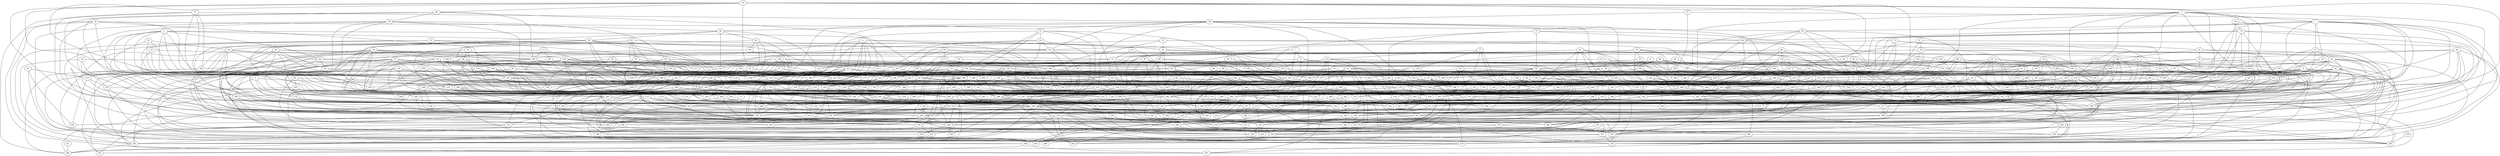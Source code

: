 strict graph "gnp_random_graph(400,0.015)" {
0;
1;
2;
3;
4;
5;
6;
7;
8;
9;
10;
11;
12;
13;
14;
15;
16;
17;
18;
19;
20;
21;
22;
23;
24;
25;
26;
27;
28;
29;
30;
31;
32;
33;
34;
35;
36;
37;
38;
39;
40;
41;
42;
43;
44;
45;
46;
47;
48;
49;
50;
51;
52;
53;
54;
55;
56;
57;
58;
59;
60;
61;
62;
63;
64;
65;
66;
67;
68;
69;
70;
71;
72;
73;
74;
75;
76;
77;
78;
79;
80;
81;
82;
83;
84;
85;
86;
87;
88;
89;
90;
91;
92;
93;
94;
95;
96;
97;
98;
99;
100;
101;
102;
103;
104;
105;
106;
107;
108;
109;
110;
111;
112;
113;
114;
115;
116;
117;
118;
119;
120;
121;
122;
123;
124;
125;
126;
127;
128;
129;
130;
131;
132;
133;
134;
135;
136;
137;
138;
139;
140;
141;
142;
143;
144;
145;
146;
147;
148;
149;
150;
151;
152;
153;
154;
155;
156;
157;
158;
159;
160;
161;
162;
163;
164;
165;
166;
167;
168;
169;
170;
171;
172;
173;
174;
175;
176;
177;
178;
179;
180;
181;
182;
183;
184;
185;
186;
187;
188;
189;
190;
191;
192;
193;
194;
195;
196;
197;
198;
199;
200;
201;
202;
203;
204;
205;
206;
207;
208;
209;
210;
211;
212;
213;
214;
215;
216;
217;
218;
219;
220;
221;
222;
223;
224;
225;
226;
227;
228;
229;
230;
231;
232;
233;
234;
235;
236;
237;
238;
239;
240;
241;
242;
243;
244;
245;
246;
247;
248;
249;
250;
251;
252;
253;
254;
255;
256;
257;
258;
259;
260;
261;
262;
263;
264;
265;
266;
267;
268;
269;
270;
271;
272;
273;
274;
275;
276;
277;
278;
279;
280;
281;
282;
283;
284;
285;
286;
287;
288;
289;
290;
291;
292;
293;
294;
295;
296;
297;
298;
299;
300;
301;
302;
303;
304;
305;
306;
307;
308;
309;
310;
311;
312;
313;
314;
315;
316;
317;
318;
319;
320;
321;
322;
323;
324;
325;
326;
327;
328;
329;
330;
331;
332;
333;
334;
335;
336;
337;
338;
339;
340;
341;
342;
343;
344;
345;
346;
347;
348;
349;
350;
351;
352;
353;
354;
355;
356;
357;
358;
359;
360;
361;
362;
363;
364;
365;
366;
367;
368;
369;
370;
371;
372;
373;
374;
375;
376;
377;
378;
379;
380;
381;
382;
383;
384;
385;
386;
387;
388;
389;
390;
391;
392;
393;
394;
395;
396;
397;
398;
399;
0 -- 280  [is_available=True, prob="0.43631409721"];
0 -- 133  [is_available=True, prob="1.0"];
0 -- 287  [is_available=True, prob="1.0"];
1 -- 107  [is_available=True, prob="0.848316868851"];
1 -- 11  [is_available=True, prob="0.920830329876"];
1 -- 221  [is_available=True, prob="0.926062362371"];
2 -- 225  [is_available=True, prob="0.940523809428"];
2 -- 66  [is_available=True, prob="0.56727242918"];
2 -- 199  [is_available=True, prob="1.0"];
2 -- 168  [is_available=True, prob="0.211636955247"];
2 -- 289  [is_available=True, prob="0.753140261033"];
2 -- 301  [is_available=True, prob="1.0"];
2 -- 278  [is_available=True, prob="0.985100871678"];
2 -- 189  [is_available=True, prob="0.451670496077"];
2 -- 286  [is_available=True, prob="0.15530581927"];
2 -- 95  [is_available=True, prob="0.163504053311"];
3 -- 384  [is_available=True, prob="0.185745187385"];
3 -- 354  [is_available=True, prob="0.807421970415"];
3 -- 166  [is_available=True, prob="0.475317264143"];
3 -- 7  [is_available=True, prob="0.789331109808"];
3 -- 137  [is_available=True, prob="0.041225805277"];
3 -- 139  [is_available=True, prob="0.571221065212"];
3 -- 113  [is_available=True, prob="0.964734467351"];
3 -- 309  [is_available=True, prob="0.570389001212"];
3 -- 253  [is_available=True, prob="0.19841106101"];
3 -- 318  [is_available=True, prob="1.0"];
4 -- 386  [is_available=True, prob="0.212760555594"];
4 -- 355  [is_available=True, prob="1.0"];
4 -- 69  [is_available=True, prob="1.0"];
4 -- 397  [is_available=True, prob="0.254034523485"];
4 -- 209  [is_available=True, prob="0.700505063834"];
4 -- 85  [is_available=True, prob="0.232577127278"];
4 -- 250  [is_available=True, prob="1.0"];
4 -- 219  [is_available=True, prob="0.918771427871"];
4 -- 125  [is_available=True, prob="0.242002600421"];
4 -- 190  [is_available=True, prob="0.439314049903"];
5 -- 321  [is_available=True, prob="0.955003792964"];
5 -- 132  [is_available=True, prob="0.156025700256"];
5 -- 197  [is_available=True, prob="0.122952266117"];
5 -- 382  [is_available=True, prob="0.644426387064"];
6 -- 129  [is_available=True, prob="1.0"];
6 -- 267  [is_available=True, prob="1.0"];
6 -- 292  [is_available=True, prob="0.899834532526"];
6 -- 135  [is_available=True, prob="0.79890376271"];
6 -- 363  [is_available=True, prob="1.0"];
6 -- 313  [is_available=True, prob="0.561525809445"];
7 -- 65  [is_available=True, prob="0.573004615895"];
7 -- 293  [is_available=True, prob="0.747674975656"];
7 -- 8  [is_available=True, prob="0.977386871642"];
7 -- 215  [is_available=True, prob="1.0"];
7 -- 387  [is_available=True, prob="0.155891264883"];
7 -- 23  [is_available=True, prob="0.532299011338"];
7 -- 152  [is_available=True, prob="1.0"];
7 -- 27  [is_available=True, prob="0.61214211514"];
7 -- 221  [is_available=True, prob="0.168843693722"];
7 -- 357  [is_available=True, prob="0.684883775423"];
8 -- 320  [is_available=True, prob="0.959248846902"];
8 -- 129  [is_available=True, prob="0.945940009435"];
8 -- 258  [is_available=True, prob="0.605715646696"];
8 -- 131  [is_available=True, prob="0.0584852383398"];
8 -- 366  [is_available=True, prob="0.147225433972"];
8 -- 177  [is_available=True, prob="0.8646561852"];
8 -- 278  [is_available=True, prob="0.219381796375"];
8 -- 249  [is_available=True, prob="0.921954443254"];
8 -- 155  [is_available=True, prob="0.178198241204"];
9 -- 289  [is_available=True, prob="0.052507683683"];
9 -- 228  [is_available=True, prob="0.919561069932"];
9 -- 262  [is_available=True, prob="0.443501926042"];
9 -- 398  [is_available=True, prob="0.693816930156"];
9 -- 241  [is_available=True, prob="0.80972409693"];
9 -- 36  [is_available=True, prob="0.982400080259"];
10 -- 88  [is_available=True, prob="0.531547029012"];
10 -- 308  [is_available=True, prob="1.0"];
10 -- 252  [is_available=True, prob="1.0"];
10 -- 183  [is_available=True, prob="0.710823149644"];
11 -- 291  [is_available=True, prob="0.111055278113"];
11 -- 234  [is_available=True, prob="0.01153840281"];
11 -- 270  [is_available=True, prob="0.0486948923966"];
11 -- 116  [is_available=True, prob="0.966375463775"];
11 -- 250  [is_available=True, prob="1.0"];
12 -- 107  [is_available=True, prob="0.409457537631"];
12 -- 110  [is_available=True, prob="0.930378494144"];
12 -- 239  [is_available=True, prob="0.987374007808"];
12 -- 144  [is_available=True, prob="0.721250883012"];
12 -- 347  [is_available=True, prob="0.277710006419"];
12 -- 189  [is_available=True, prob="1.0"];
12 -- 222  [is_available=True, prob="0.944836670671"];
13 -- 226  [is_available=True, prob="1.0"];
13 -- 22  [is_available=True, prob="0.13869224615"];
13 -- 202  [is_available=True, prob="0.675645230163"];
13 -- 246  [is_available=True, prob="0.951744682389"];
13 -- 215  [is_available=True, prob="0.500633058827"];
13 -- 284  [is_available=True, prob="0.542071621249"];
13 -- 158  [is_available=True, prob="0.498113076963"];
14 -- 64  [is_available=True, prob="0.467989684495"];
14 -- 260  [is_available=True, prob="1.0"];
14 -- 166  [is_available=True, prob="0.569162428487"];
14 -- 105  [is_available=True, prob="0.0633418077711"];
14 -- 43  [is_available=True, prob="0.376180781401"];
14 -- 265  [is_available=True, prob="0.864316553989"];
14 -- 61  [is_available=True, prob="0.605145777691"];
15 -- 56  [is_available=True, prob="1.0"];
15 -- 169  [is_available=True, prob="0.799430759393"];
15 -- 146  [is_available=True, prob="0.681975318691"];
15 -- 319  [is_available=True, prob="0.588033158227"];
16 -- 299  [is_available=True, prob="0.475707551551"];
16 -- 133  [is_available=True, prob="0.91732773602"];
16 -- 143  [is_available=True, prob="1.0"];
17 -- 326  [is_available=True, prob="0.616450117824"];
18 -- 356  [is_available=True, prob="0.0786631804242"];
18 -- 266  [is_available=True, prob="0.299953962024"];
18 -- 236  [is_available=True, prob="0.118222779616"];
18 -- 242  [is_available=True, prob="0.323793449813"];
18 -- 369  [is_available=True, prob="0.259088280551"];
18 -- 82  [is_available=True, prob="1.0"];
18 -- 52  [is_available=True, prob="0.552994350045"];
18 -- 26  [is_available=True, prob="0.326645675116"];
18 -- 347  [is_available=True, prob="0.925707251385"];
19 -- 384  [is_available=True, prob="0.236833055381"];
19 -- 231  [is_available=True, prob="1.0"];
19 -- 168  [is_available=True, prob="0.292846565105"];
19 -- 340  [is_available=True, prob="0.52332981229"];
19 -- 311  [is_available=True, prob="0.9093025259"];
19 -- 281  [is_available=True, prob="0.833763982112"];
20 -- 369  [is_available=True, prob="0.495115275408"];
20 -- 250  [is_available=True, prob="1.0"];
20 -- 260  [is_available=True, prob="0.62012545144"];
20 -- 93  [is_available=True, prob="0.990350034448"];
21 -- 188  [is_available=True, prob="0.38930030778"];
21 -- 307  [is_available=True, prob="0.214557359752"];
21 -- 180  [is_available=True, prob="1.0"];
21 -- 69  [is_available=True, prob="0.905883305467"];
21 -- 225  [is_available=True, prob="0.98897750268"];
22 -- 72  [is_available=True, prob="1.0"];
22 -- 319  [is_available=True, prob="0.890895970249"];
22 -- 164  [is_available=True, prob="0.0467393864039"];
22 -- 277  [is_available=True, prob="1.0"];
23 -- 168  [is_available=True, prob="1.0"];
23 -- 184  [is_available=True, prob="0.558241740458"];
23 -- 267  [is_available=True, prob="0.656361299785"];
23 -- 92  [is_available=True, prob="0.0127834977236"];
24 -- 128  [is_available=True, prob="0.426516319936"];
24 -- 368  [is_available=True, prob="0.282194275174"];
24 -- 70  [is_available=True, prob="0.215103016964"];
24 -- 71  [is_available=True, prob="1.0"];
24 -- 263  [is_available=True, prob="0.203833147493"];
24 -- 304  [is_available=True, prob="0.21392593986"];
24 -- 146  [is_available=True, prob="0.237048127361"];
24 -- 275  [is_available=True, prob="0.0854619604672"];
24 -- 153  [is_available=True, prob="0.229306332162"];
24 -- 219  [is_available=True, prob="0.550444378841"];
25 -- 100  [is_available=True, prob="0.229823045249"];
25 -- 36  [is_available=True, prob="0.0706950380598"];
25 -- 373  [is_available=True, prob="0.254477035813"];
26 -- 326  [is_available=True, prob="1.0"];
26 -- 146  [is_available=True, prob="1.0"];
26 -- 111  [is_available=True, prob="0.898572050227"];
26 -- 337  [is_available=True, prob="0.583029077959"];
26 -- 28  [is_available=True, prob="0.789176742954"];
27 -- 372  [is_available=True, prob="0.0329824549097"];
27 -- 81  [is_available=True, prob="0.865696575015"];
27 -- 178  [is_available=True, prob="0.445390926382"];
27 -- 340  [is_available=True, prob="0.977949855852"];
27 -- 249  [is_available=True, prob="0.880774978809"];
28 -- 273  [is_available=True, prob="0.215106054136"];
28 -- 232  [is_available=True, prob="1.0"];
28 -- 46  [is_available=True, prob="0.276812244136"];
28 -- 399  [is_available=True, prob="1.0"];
28 -- 49  [is_available=True, prob="0.153999289666"];
28 -- 371  [is_available=True, prob="0.373105171552"];
28 -- 250  [is_available=True, prob="0.825893865763"];
29 -- 139  [is_available=True, prob="1.0"];
29 -- 166  [is_available=True, prob="0.383302471978"];
29 -- 266  [is_available=True, prob="0.48788666417"];
29 -- 43  [is_available=True, prob="0.786224205224"];
29 -- 305  [is_available=True, prob="0.448424368854"];
29 -- 243  [is_available=True, prob="0.582504106174"];
29 -- 245  [is_available=True, prob="1.0"];
29 -- 378  [is_available=True, prob="0.504278417821"];
30 -- 351  [is_available=True, prob="0.794421386945"];
30 -- 170  [is_available=True, prob="0.0240325938185"];
30 -- 171  [is_available=True, prob="0.934738813855"];
30 -- 391  [is_available=True, prob="0.0186391318769"];
30 -- 199  [is_available=True, prob="0.510758415072"];
31 -- 272  [is_available=True, prob="0.0813046217334"];
31 -- 59  [is_available=True, prob="0.807057016581"];
31 -- 157  [is_available=True, prob="0.482350170296"];
31 -- 342  [is_available=True, prob="0.0816626992566"];
32 -- 304  [is_available=True, prob="0.891626529678"];
32 -- 250  [is_available=True, prob="0.146197078615"];
32 -- 301  [is_available=True, prob="0.73241738696"];
32 -- 54  [is_available=True, prob="0.23943287071"];
33 -- 292  [is_available=True, prob="0.0297621998485"];
33 -- 233  [is_available=True, prob="0.535438855718"];
33 -- 368  [is_available=True, prob="1.0"];
33 -- 145  [is_available=True, prob="0.214446067319"];
33 -- 122  [is_available=True, prob="1.0"];
33 -- 381  [is_available=True, prob="0.237114189425"];
34 -- 265  [is_available=True, prob="0.49610425106"];
34 -- 76  [is_available=True, prob="0.398073799924"];
34 -- 268  [is_available=True, prob="1.0"];
34 -- 327  [is_available=True, prob="0.0338314499576"];
35 -- 226  [is_available=True, prob="0.696326113331"];
35 -- 292  [is_available=True, prob="1.0"];
35 -- 165  [is_available=True, prob="0.503870426906"];
35 -- 239  [is_available=True, prob="0.031662906958"];
35 -- 151  [is_available=True, prob="0.841060218501"];
35 -- 347  [is_available=True, prob="0.563073347591"];
35 -- 220  [is_available=True, prob="0.755614156798"];
35 -- 190  [is_available=True, prob="0.590904768544"];
35 -- 287  [is_available=True, prob="0.322415431001"];
36 -- 203  [is_available=True, prob="0.497054362531"];
36 -- 173  [is_available=True, prob="0.941608247293"];
36 -- 46  [is_available=True, prob="0.644746321586"];
36 -- 145  [is_available=True, prob="0.0331523264657"];
36 -- 211  [is_available=True, prob="1.0"];
36 -- 214  [is_available=True, prob="0.409524221252"];
36 -- 345  [is_available=True, prob="1.0"];
36 -- 123  [is_available=True, prob="0.404640379526"];
36 -- 348  [is_available=True, prob="0.0747121587677"];
36 -- 349  [is_available=True, prob="0.529348754617"];
37 -- 123  [is_available=True, prob="0.653598248951"];
37 -- 205  [is_available=True, prob="0.49237097056"];
37 -- 374  [is_available=True, prob="0.817277533217"];
38 -- 291  [is_available=True, prob="1.0"];
38 -- 198  [is_available=True, prob="0.54600327729"];
38 -- 294  [is_available=True, prob="0.774014344957"];
38 -- 72  [is_available=True, prob="0.472790761198"];
38 -- 296  [is_available=True, prob="0.427169957853"];
38 -- 387  [is_available=True, prob="0.308239868769"];
38 -- 310  [is_available=True, prob="1.0"];
39 -- 128  [is_available=True, prob="0.997556978834"];
39 -- 294  [is_available=True, prob="1.0"];
39 -- 104  [is_available=True, prob="0.791467999808"];
39 -- 201  [is_available=True, prob="0.129956758709"];
39 -- 234  [is_available=True, prob="0.581873079275"];
39 -- 47  [is_available=True, prob="0.577117447379"];
39 -- 52  [is_available=True, prob="0.729730262961"];
39 -- 278  [is_available=True, prob="0.983021216241"];
39 -- 207  [is_available=True, prob="0.851306872094"];
39 -- 157  [is_available=True, prob="0.398061467846"];
40 -- 348  [is_available=True, prob="1.0"];
40 -- 121  [is_available=True, prob="0.365559163692"];
40 -- 100  [is_available=True, prob="0.130401749331"];
41 -- 398  [is_available=True, prob="1.0"];
42 -- 129  [is_available=True, prob="1.0"];
42 -- 196  [is_available=True, prob="0.126366712613"];
42 -- 231  [is_available=True, prob="1.0"];
42 -- 266  [is_available=True, prob="0.0322806784637"];
42 -- 71  [is_available=True, prob="0.34612870575"];
42 -- 268  [is_available=True, prob="1.0"];
42 -- 216  [is_available=True, prob="0.329456638591"];
42 -- 249  [is_available=True, prob="0.597770627147"];
43 -- 352  [is_available=True, prob="0.57975192843"];
43 -- 388  [is_available=True, prob="0.297977026438"];
43 -- 338  [is_available=True, prob="0.337888453308"];
43 -- 315  [is_available=True, prob="0.454335637142"];
44 -- 192  [is_available=True, prob="0.648810016783"];
44 -- 162  [is_available=True, prob="0.0906939968829"];
44 -- 331  [is_available=True, prob="0.287491534901"];
44 -- 271  [is_available=True, prob="0.502041444565"];
45 -- 386  [is_available=True, prob="0.716697823975"];
45 -- 69  [is_available=True, prob="0.941711626779"];
45 -- 305  [is_available=True, prob="0.701946417181"];
45 -- 51  [is_available=True, prob="0.092963885522"];
45 -- 158  [is_available=True, prob="0.525776239007"];
45 -- 54  [is_available=True, prob="0.713589758531"];
45 -- 217  [is_available=True, prob="1.0"];
45 -- 190  [is_available=True, prob="1.0"];
46 -- 247  [is_available=True, prob="1.0"];
46 -- 281  [is_available=True, prob="0.727565182872"];
46 -- 122  [is_available=True, prob="0.864254557566"];
46 -- 63  [is_available=True, prob="1.0"];
46 -- 95  [is_available=True, prob="0.582529735336"];
47 -- 160  [is_available=True, prob="0.619255111164"];
47 -- 297  [is_available=True, prob="1.0"];
47 -- 287  [is_available=True, prob="0.531989859647"];
48 -- 136  [is_available=True, prob="0.167616418908"];
48 -- 66  [is_available=True, prob="0.396291385173"];
48 -- 179  [is_available=True, prob="0.00836035931271"];
48 -- 300  [is_available=True, prob="0.512080256326"];
48 -- 319  [is_available=True, prob="0.163659698544"];
49 -- 198  [is_available=True, prob="0.641940533379"];
49 -- 143  [is_available=True, prob="1.0"];
49 -- 112  [is_available=True, prob="1.0"];
49 -- 111  [is_available=True, prob="1.0"];
49 -- 189  [is_available=True, prob="1.0"];
49 -- 255  [is_available=True, prob="1.0"];
50 -- 65  [is_available=True, prob="0.0456413536907"];
50 -- 130  [is_available=True, prob="0.891416324236"];
50 -- 391  [is_available=True, prob="0.251493392783"];
50 -- 170  [is_available=True, prob="0.597943280373"];
50 -- 334  [is_available=True, prob="0.217788325914"];
50 -- 282  [is_available=True, prob="1.0"];
50 -- 381  [is_available=True, prob="0.316604719906"];
51 -- 170  [is_available=True, prob="0.634818084778"];
51 -- 369  [is_available=True, prob="0.388241498534"];
51 -- 246  [is_available=True, prob="0.870333603996"];
51 -- 344  [is_available=True, prob="0.867783108177"];
51 -- 188  [is_available=True, prob="0.150937236389"];
51 -- 190  [is_available=True, prob="0.290028982275"];
52 -- 161  [is_available=True, prob="1.0"];
52 -- 264  [is_available=True, prob="0.586404036905"];
52 -- 169  [is_available=True, prob="0.310607664958"];
52 -- 171  [is_available=True, prob="1.0"];
52 -- 392  [is_available=True, prob="1.0"];
53 -- 80  [is_available=True, prob="1.0"];
53 -- 208  [is_available=True, prob="0.557261848832"];
53 -- 180  [is_available=True, prob="0.508942275732"];
53 -- 349  [is_available=True, prob="0.422175334082"];
53 -- 272  [is_available=True, prob="0.830542356518"];
54 -- 66  [is_available=True, prob="1.0"];
54 -- 262  [is_available=True, prob="0.757085919607"];
54 -- 266  [is_available=True, prob="0.812049292183"];
54 -- 302  [is_available=True, prob="0.629119542681"];
54 -- 239  [is_available=True, prob="0.902920208288"];
54 -- 146  [is_available=True, prob="0.367758263214"];
54 -- 345  [is_available=True, prob="0.610394571077"];
54 -- 378  [is_available=True, prob="0.699821022644"];
55 -- 128  [is_available=True, prob="0.510852527962"];
55 -- 199  [is_available=True, prob="0.273812710609"];
55 -- 207  [is_available=True, prob="1.0"];
55 -- 309  [is_available=True, prob="0.493473890763"];
55 -- 348  [is_available=True, prob="0.549963396767"];
55 -- 85  [is_available=True, prob="1.0"];
56 -- 185  [is_available=True, prob="1.0"];
56 -- 236  [is_available=True, prob="1.0"];
56 -- 381  [is_available=True, prob="0.460039364842"];
56 -- 372  [is_available=True, prob="0.237674563222"];
57 -- 226  [is_available=True, prob="0.584088133009"];
57 -- 197  [is_available=True, prob="0.93604779806"];
57 -- 232  [is_available=True, prob="1.0"];
57 -- 394  [is_available=True, prob="1.0"];
57 -- 107  [is_available=True, prob="0.505037447761"];
57 -- 365  [is_available=True, prob="0.334459698459"];
57 -- 242  [is_available=True, prob="0.26449022258"];
57 -- 340  [is_available=True, prob="1.0"];
57 -- 377  [is_available=True, prob="0.562469396696"];
57 -- 159  [is_available=True, prob="0.611133572849"];
58 -- 362  [is_available=True, prob="1.0"];
58 -- 205  [is_available=True, prob="1.0"];
58 -- 239  [is_available=True, prob="1.0"];
58 -- 209  [is_available=True, prob="0.0274493659255"];
58 -- 248  [is_available=True, prob="0.9126875061"];
58 -- 350  [is_available=True, prob="0.720555318791"];
59 -- 188  [is_available=True, prob="0.419036692696"];
59 -- 330  [is_available=True, prob="0.930296737432"];
59 -- 173  [is_available=True, prob="1.0"];
59 -- 118  [is_available=True, prob="0.761028700321"];
59 -- 379  [is_available=True, prob="0.381882235539"];
59 -- 316  [is_available=True, prob="1.0"];
59 -- 285  [is_available=True, prob="0.220586953459"];
60 -- 198  [is_available=True, prob="0.895026802363"];
60 -- 202  [is_available=True, prob="0.972897152052"];
60 -- 178  [is_available=True, prob="0.405430277449"];
60 -- 278  [is_available=True, prob="1.0"];
60 -- 119  [is_available=True, prob="1.0"];
60 -- 379  [is_available=True, prob="0.701311400164"];
60 -- 93  [is_available=True, prob="0.0717481580544"];
61 -- 226  [is_available=True, prob="0.27687743627"];
61 -- 274  [is_available=True, prob="0.193352311053"];
61 -- 177  [is_available=True, prob="1.0"];
61 -- 338  [is_available=True, prob="0.963799314845"];
61 -- 148  [is_available=True, prob="0.358290391034"];
62 -- 304  [is_available=True, prob="0.462599386434"];
62 -- 298  [is_available=True, prob="1.0"];
62 -- 108  [is_available=True, prob="0.596071331032"];
63 -- 353  [is_available=True, prob="1.0"];
63 -- 376  [is_available=True, prob="0.773137116173"];
63 -- 90  [is_available=True, prob="1.0"];
63 -- 191  [is_available=True, prob="0.979840138109"];
63 -- 319  [is_available=True, prob="1.0"];
64 -- 194  [is_available=True, prob="0.875252326074"];
64 -- 204  [is_available=True, prob="0.285539763179"];
64 -- 344  [is_available=True, prob="0.565501573932"];
64 -- 156  [is_available=True, prob="1.0"];
64 -- 382  [is_available=True, prob="0.932881574663"];
65 -- 163  [is_available=True, prob="0.808119111938"];
65 -- 134  [is_available=True, prob="0.650820249037"];
65 -- 360  [is_available=True, prob="0.902929699997"];
65 -- 215  [is_available=True, prob="0.658799503691"];
65 -- 250  [is_available=True, prob="0.576239545265"];
65 -- 93  [is_available=True, prob="0.106494012879"];
66 -- 210  [is_available=True, prob="0.0755230215008"];
66 -- 83  [is_available=True, prob="1.0"];
66 -- 180  [is_available=True, prob="1.0"];
66 -- 345  [is_available=True, prob="1.0"];
66 -- 340  [is_available=True, prob="1.0"];
67 -- 229  [is_available=True, prob="0.0638720116892"];
67 -- 71  [is_available=True, prob="0.474996594347"];
68 -- 324  [is_available=True, prob="0.207898364873"];
68 -- 236  [is_available=True, prob="0.353546840491"];
68 -- 334  [is_available=True, prob="0.617764635011"];
68 -- 338  [is_available=True, prob="0.0121055146506"];
68 -- 83  [is_available=True, prob="0.0345355687526"];
68 -- 366  [is_available=True, prob="0.29554428002"];
68 -- 215  [is_available=True, prob="0.262003921525"];
68 -- 377  [is_available=True, prob="0.618839316603"];
68 -- 125  [is_available=True, prob="0.856599048846"];
69 -- 229  [is_available=True, prob="1.0"];
69 -- 138  [is_available=True, prob="1.0"];
69 -- 80  [is_available=True, prob="0.375230282368"];
69 -- 89  [is_available=True, prob="1.0"];
70 -- 321  [is_available=True, prob="0.313498953451"];
70 -- 100  [is_available=True, prob="0.935317365825"];
70 -- 299  [is_available=True, prob="0.76574473642"];
70 -- 240  [is_available=True, prob="0.372567406639"];
70 -- 244  [is_available=True, prob="0.986562826857"];
70 -- 222  [is_available=True, prob="1.0"];
71 -- 293  [is_available=True, prob="1.0"];
71 -- 233  [is_available=True, prob="0.793566079619"];
71 -- 122  [is_available=True, prob="0.858182933636"];
72 -- 224  [is_available=True, prob="0.319605281444"];
72 -- 353  [is_available=True, prob="0.786830490399"];
72 -- 175  [is_available=True, prob="0.144594551613"];
72 -- 247  [is_available=True, prob="0.0380967385804"];
73 -- 238  [is_available=True, prob="0.0225637729795"];
73 -- 359  [is_available=True, prob="0.26085005441"];
74 -- 112  [is_available=True, prob="1.0"];
74 -- 283  [is_available=True, prob="0.557345049728"];
74 -- 155  [is_available=True, prob="0.170516356213"];
74 -- 340  [is_available=True, prob="0.0567881008069"];
75 -- 201  [is_available=True, prob="0.920032432722"];
75 -- 147  [is_available=True, prob="0.762851566972"];
75 -- 315  [is_available=True, prob="0.822372244092"];
75 -- 134  [is_available=True, prob="0.527044154305"];
75 -- 183  [is_available=True, prob="1.0"];
76 -- 321  [is_available=True, prob="0.266457330458"];
76 -- 291  [is_available=True, prob="0.0761301479655"];
76 -- 134  [is_available=True, prob="0.73265191091"];
76 -- 267  [is_available=True, prob="0.722228441684"];
76 -- 269  [is_available=True, prob="1.0"];
76 -- 240  [is_available=True, prob="1.0"];
76 -- 308  [is_available=True, prob="0.0726429200649"];
76 -- 351  [is_available=True, prob="0.0878310641438"];
77 -- 176  [is_available=True, prob="0.673241350017"];
77 -- 312  [is_available=True, prob="0.299166255849"];
77 -- 114  [is_available=True, prob="0.304483347216"];
77 -- 270  [is_available=True, prob="1.0"];
77 -- 126  [is_available=True, prob="1.0"];
78 -- 392  [is_available=True, prob="0.212659004125"];
78 -- 98  [is_available=True, prob="1.0"];
78 -- 381  [is_available=True, prob="0.85314929105"];
78 -- 254  [is_available=True, prob="0.167748652442"];
78 -- 143  [is_available=True, prob="0.259082551662"];
79 -- 384  [is_available=True, prob="1.0"];
79 -- 333  [is_available=True, prob="0.436264718221"];
79 -- 286  [is_available=True, prob="1.0"];
79 -- 375  [is_available=True, prob="1.0"];
80 -- 327  [is_available=True, prob="0.578605192129"];
80 -- 270  [is_available=True, prob="0.511447537683"];
80 -- 277  [is_available=True, prob="1.0"];
80 -- 218  [is_available=True, prob="0.384998367753"];
81 -- 224  [is_available=True, prob="0.217329903165"];
81 -- 236  [is_available=True, prob="0.689604429003"];
81 -- 301  [is_available=True, prob="0.396335081366"];
81 -- 175  [is_available=True, prob="0.355785752616"];
81 -- 177  [is_available=True, prob="0.111252701924"];
81 -- 309  [is_available=True, prob="1.0"];
81 -- 278  [is_available=True, prob="0.0164341732242"];
81 -- 376  [is_available=True, prob="0.849332686335"];
81 -- 223  [is_available=True, prob="0.602310296718"];
82 -- 224  [is_available=True, prob="0.473179709927"];
82 -- 228  [is_available=True, prob="0.0439882161136"];
82 -- 383  [is_available=True, prob="0.422839070076"];
83 -- 348  [is_available=True, prob="0.565591475034"];
83 -- 217  [is_available=True, prob="0.834706559739"];
83 -- 360  [is_available=True, prob="0.367480542535"];
84 -- 185  [is_available=True, prob="0.392290431593"];
84 -- 250  [is_available=True, prob="0.952699570361"];
84 -- 263  [is_available=True, prob="0.686125682103"];
84 -- 117  [is_available=True, prob="0.837610466155"];
84 -- 207  [is_available=True, prob="0.577291826862"];
85 -- 226  [is_available=True, prob="0.688950909473"];
85 -- 325  [is_available=True, prob="0.854920391449"];
85 -- 169  [is_available=True, prob="0.792328778605"];
85 -- 370  [is_available=True, prob="0.6355516525"];
85 -- 115  [is_available=True, prob="0.70347582003"];
85 -- 120  [is_available=True, prob="1.0"];
85 -- 121  [is_available=True, prob="0.919973308346"];
85 -- 281  [is_available=True, prob="1.0"];
85 -- 190  [is_available=True, prob="1.0"];
86 -- 289  [is_available=True, prob="0.408495673075"];
86 -- 258  [is_available=True, prob="0.459795795854"];
86 -- 369  [is_available=True, prob="0.622945309552"];
87 -- 384  [is_available=True, prob="1.0"];
87 -- 241  [is_available=True, prob="0.541942171151"];
87 -- 325  [is_available=True, prob="0.567510361897"];
87 -- 294  [is_available=True, prob="0.725000029377"];
87 -- 295  [is_available=True, prob="0.809915487559"];
88 -- 273  [is_available=True, prob="0.298088441746"];
88 -- 266  [is_available=True, prob="1.0"];
88 -- 173  [is_available=True, prob="1.0"];
89 -- 170  [is_available=True, prob="0.0434310253521"];
89 -- 333  [is_available=True, prob="0.834225506067"];
89 -- 215  [is_available=True, prob="0.995525550209"];
89 -- 349  [is_available=True, prob="0.803675403043"];
89 -- 158  [is_available=True, prob="1.0"];
90 -- 372  [is_available=True, prob="0.115900481612"];
90 -- 108  [is_available=True, prob="0.857491429117"];
91 -- 376  [is_available=True, prob="0.968246027074"];
91 -- 153  [is_available=True, prob="0.18280599436"];
91 -- 358  [is_available=True, prob="1.0"];
92 -- 195  [is_available=True, prob="1.0"];
92 -- 328  [is_available=True, prob="0.794088534117"];
92 -- 204  [is_available=True, prob="1.0"];
92 -- 333  [is_available=True, prob="1.0"];
92 -- 372  [is_available=True, prob="0.847633120546"];
92 -- 277  [is_available=True, prob="0.373680253017"];
92 -- 151  [is_available=True, prob="0.560991073584"];
92 -- 222  [is_available=True, prob="1.0"];
93 -- 196  [is_available=True, prob="0.808254009181"];
93 -- 141  [is_available=True, prob="1.0"];
93 -- 317  [is_available=True, prob="1.0"];
94 -- 99  [is_available=True, prob="0.0141896372641"];
94 -- 156  [is_available=True, prob="0.612506929655"];
94 -- 171  [is_available=True, prob="0.795743916692"];
94 -- 204  [is_available=True, prob="1.0"];
94 -- 336  [is_available=True, prob="0.577748189859"];
94 -- 316  [is_available=True, prob="0.595234765096"];
94 -- 376  [is_available=True, prob="0.155786559776"];
94 -- 123  [is_available=True, prob="1.0"];
94 -- 252  [is_available=True, prob="0.037816971957"];
95 -- 295  [is_available=True, prob="0.279023906344"];
95 -- 329  [is_available=True, prob="0.241454962501"];
95 -- 322  [is_available=True, prob="0.613118730235"];
95 -- 290  [is_available=True, prob="0.0102188700954"];
95 -- 143  [is_available=True, prob="0.481764546381"];
95 -- 145  [is_available=True, prob="0.168530853095"];
95 -- 307  [is_available=True, prob="1.0"];
95 -- 377  [is_available=True, prob="0.0722067165818"];
95 -- 223  [is_available=True, prob="0.65260379643"];
96 -- 201  [is_available=True, prob="0.780289703423"];
96 -- 258  [is_available=True, prob="0.316539268369"];
96 -- 326  [is_available=True, prob="0.446113543804"];
96 -- 273  [is_available=True, prob="0.590958683271"];
97 -- 112  [is_available=True, prob="0.28077559706"];
97 -- 288  [is_available=True, prob="0.276669540226"];
97 -- 147  [is_available=True, prob="0.335559834988"];
97 -- 276  [is_available=True, prob="1.0"];
97 -- 278  [is_available=True, prob="0.514123431892"];
98 -- 106  [is_available=True, prob="0.907397661754"];
98 -- 300  [is_available=True, prob="0.43969637178"];
98 -- 144  [is_available=True, prob="0.864187402448"];
98 -- 280  [is_available=True, prob="0.599314021447"];
98 -- 298  [is_available=True, prob="0.706854016339"];
98 -- 286  [is_available=True, prob="0.153935557445"];
99 -- 128  [is_available=True, prob="0.206523653369"];
99 -- 216  [is_available=True, prob="1.0"];
99 -- 281  [is_available=True, prob="1.0"];
100 -- 107  [is_available=True, prob="1.0"];
100 -- 148  [is_available=True, prob="0.0784916174554"];
101 -- 316  [is_available=True, prob="0.113767552302"];
101 -- 306  [is_available=True, prob="0.626632684929"];
101 -- 180  [is_available=True, prob="1.0"];
101 -- 359  [is_available=True, prob="1.0"];
102 -- 323  [is_available=True, prob="0.543693269167"];
102 -- 231  [is_available=True, prob="1.0"];
102 -- 168  [is_available=True, prob="0.0384546174394"];
102 -- 170  [is_available=True, prob="0.515878338078"];
102 -- 263  [is_available=True, prob="0.218420846396"];
102 -- 397  [is_available=True, prob="0.309477575587"];
102 -- 174  [is_available=True, prob="1.0"];
102 -- 180  [is_available=True, prob="1.0"];
102 -- 182  [is_available=True, prob="0.293868497644"];
103 -- 196  [is_available=True, prob="0.986441623931"];
104 -- 177  [is_available=True, prob="0.0733841235345"];
104 -- 323  [is_available=True, prob="0.501236429695"];
104 -- 333  [is_available=True, prob="0.651514824153"];
105 -- 264  [is_available=True, prob="1.0"];
105 -- 236  [is_available=True, prob="0.599622400081"];
105 -- 120  [is_available=True, prob="0.0350940611571"];
105 -- 348  [is_available=True, prob="0.906314373787"];
105 -- 254  [is_available=True, prob="0.335633166311"];
106 -- 128  [is_available=True, prob="1.0"];
106 -- 343  [is_available=True, prob="1.0"];
106 -- 280  [is_available=True, prob="0.951237852913"];
106 -- 253  [is_available=True, prob="0.848489359226"];
106 -- 286  [is_available=True, prob="0.837725091721"];
107 -- 291  [is_available=True, prob="0.337800430146"];
107 -- 344  [is_available=True, prob="1.0"];
108 -- 212  [is_available=True, prob="0.216148398936"];
108 -- 116  [is_available=True, prob="0.383613222863"];
108 -- 297  [is_available=True, prob="0.881125965911"];
109 -- 340  [is_available=True, prob="0.13615870606"];
109 -- 292  [is_available=True, prob="0.789383534197"];
109 -- 269  [is_available=True, prob="0.396641294772"];
109 -- 317  [is_available=True, prob="1.0"];
110 -- 197  [is_available=True, prob="0.0443722322176"];
110 -- 237  [is_available=True, prob="1.0"];
110 -- 368  [is_available=True, prob="1.0"];
110 -- 145  [is_available=True, prob="0.218578048946"];
110 -- 247  [is_available=True, prob="0.75959020205"];
111 -- 217  [is_available=True, prob="1.0"];
112 -- 182  [is_available=True, prob="0.190199080793"];
113 -- 376  [is_available=True, prob="0.492663377158"];
113 -- 122  [is_available=True, prob="1.0"];
113 -- 154  [is_available=True, prob="0.473632755062"];
114 -- 386  [is_available=True, prob="0.157490843203"];
114 -- 268  [is_available=True, prob="0.758522531482"];
114 -- 270  [is_available=True, prob="0.714833645018"];
114 -- 210  [is_available=True, prob="0.233630931993"];
114 -- 339  [is_available=True, prob="0.0731021649453"];
114 -- 343  [is_available=True, prob="0.364220328941"];
114 -- 251  [is_available=True, prob="1.0"];
114 -- 159  [is_available=True, prob="1.0"];
115 -- 266  [is_available=True, prob="0.325296315542"];
115 -- 339  [is_available=True, prob="0.96646318589"];
116 -- 131  [is_available=True, prob="0.757745973881"];
116 -- 229  [is_available=True, prob="0.731015369425"];
117 -- 352  [is_available=True, prob="0.555113026819"];
117 -- 188  [is_available=True, prob="0.194857049019"];
117 -- 142  [is_available=True, prob="0.649337030476"];
117 -- 209  [is_available=True, prob="0.356002966592"];
117 -- 201  [is_available=True, prob="1.0"];
117 -- 156  [is_available=True, prob="1.0"];
118 -- 387  [is_available=True, prob="0.870133054872"];
118 -- 292  [is_available=True, prob="1.0"];
118 -- 236  [is_available=True, prob="0.219281871572"];
118 -- 147  [is_available=True, prob="0.191777187772"];
118 -- 121  [is_available=True, prob="0.0347611670717"];
119 -- 359  [is_available=True, prob="0.55670683372"];
119 -- 396  [is_available=True, prob="0.468319030413"];
119 -- 338  [is_available=True, prob="1.0"];
119 -- 245  [is_available=True, prob="1.0"];
119 -- 316  [is_available=True, prob="0.988461701352"];
119 -- 252  [is_available=True, prob="0.397439906734"];
120 -- 257  [is_available=True, prob="0.0605550858655"];
120 -- 389  [is_available=True, prob="0.737352022188"];
120 -- 362  [is_available=True, prob="0.905486579325"];
120 -- 311  [is_available=True, prob="0.132920123201"];
120 -- 283  [is_available=True, prob="0.332386056293"];
121 -- 204  [is_available=True, prob="0.519702767173"];
121 -- 371  [is_available=True, prob="0.480562041187"];
121 -- 156  [is_available=True, prob="0.520780930409"];
122 -- 348  [is_available=True, prob="0.390655224197"];
123 -- 326  [is_available=True, prob="0.740318167617"];
123 -- 375  [is_available=True, prob="1.0"];
123 -- 281  [is_available=True, prob="0.490324761364"];
123 -- 155  [is_available=True, prob="0.383329172035"];
124 -- 249  [is_available=True, prob="0.790803966294"];
124 -- 339  [is_available=True, prob="0.814023412864"];
124 -- 251  [is_available=True, prob="0.564956809719"];
124 -- 316  [is_available=True, prob="0.921769522313"];
124 -- 254  [is_available=True, prob="0.476470728207"];
125 -- 384  [is_available=True, prob="0.248331979247"];
125 -- 130  [is_available=True, prob="0.753674748025"];
125 -- 199  [is_available=True, prob="1.0"];
125 -- 265  [is_available=True, prob="0.695902944846"];
125 -- 247  [is_available=True, prob="0.00722129101132"];
125 -- 176  [is_available=True, prob="0.607492637274"];
125 -- 210  [is_available=True, prob="0.284396744395"];
125 -- 183  [is_available=True, prob="0.204542141488"];
125 -- 284  [is_available=True, prob="0.452761017663"];
126 -- 163  [is_available=True, prob="0.930027540413"];
126 -- 357  [is_available=True, prob="1.0"];
126 -- 303  [is_available=True, prob="0.383736782711"];
126 -- 180  [is_available=True, prob="0.0118479752733"];
126 -- 250  [is_available=True, prob="0.51120360578"];
127 -- 331  [is_available=True, prob="1.0"];
127 -- 139  [is_available=True, prob="0.469672591782"];
128 -- 323  [is_available=True, prob="0.487511450797"];
128 -- 179  [is_available=True, prob="1.0"];
129 -- 304  [is_available=True, prob="0.242192202219"];
129 -- 312  [is_available=True, prob="0.020083472396"];
129 -- 315  [is_available=True, prob="0.840389472172"];
129 -- 254  [is_available=True, prob="0.944787368979"];
129 -- 223  [is_available=True, prob="0.903947647211"];
130 -- 261  [is_available=True, prob="0.716926275965"];
130 -- 231  [is_available=True, prob="1.0"];
130 -- 330  [is_available=True, prob="1.0"];
130 -- 312  [is_available=True, prob="0.585225329705"];
130 -- 152  [is_available=True, prob="0.65542265827"];
130 -- 286  [is_available=True, prob="0.02407621197"];
131 -- 376  [is_available=True, prob="0.522846300939"];
131 -- 195  [is_available=True, prob="0.449968619551"];
132 -- 305  [is_available=True, prob="0.878826323712"];
132 -- 374  [is_available=True, prob="0.955436202772"];
133 -- 172  [is_available=True, prob="0.673418031474"];
133 -- 308  [is_available=True, prob="0.229622569914"];
133 -- 312  [is_available=True, prob="0.207604755814"];
133 -- 340  [is_available=True, prob="0.756248717174"];
133 -- 154  [is_available=True, prob="0.425164423163"];
133 -- 251  [is_available=True, prob="0.328815524767"];
133 -- 317  [is_available=True, prob="0.561726189283"];
133 -- 382  [is_available=True, prob="1.0"];
134 -- 197  [is_available=True, prob="0.103183119339"];
134 -- 234  [is_available=True, prob="0.984122512518"];
134 -- 145  [is_available=True, prob="0.525859908828"];
134 -- 181  [is_available=True, prob="0.903564967799"];
135 -- 387  [is_available=True, prob="1.0"];
135 -- 362  [is_available=True, prob="1.0"];
135 -- 332  [is_available=True, prob="0.328782445835"];
135 -- 246  [is_available=True, prob="0.617469876868"];
135 -- 154  [is_available=True, prob="0.184062266395"];
136 -- 224  [is_available=True, prob="1.0"];
136 -- 359  [is_available=True, prob="1.0"];
136 -- 330  [is_available=True, prob="1.0"];
136 -- 235  [is_available=True, prob="1.0"];
136 -- 147  [is_available=True, prob="0.06062650806"];
136 -- 282  [is_available=True, prob="0.0668854875284"];
136 -- 157  [is_available=True, prob="0.294330093287"];
137 -- 288  [is_available=True, prob="0.297706302044"];
137 -- 261  [is_available=True, prob="1.0"];
137 -- 202  [is_available=True, prob="0.977774430007"];
137 -- 139  [is_available=True, prob="0.370247582147"];
137 -- 212  [is_available=True, prob="0.564442827211"];
138 -- 194  [is_available=True, prob="0.691935080176"];
138 -- 163  [is_available=True, prob="0.390092472935"];
138 -- 372  [is_available=True, prob="0.54007792963"];
139 -- 229  [is_available=True, prob="9.12944375213e-05"];
139 -- 264  [is_available=True, prob="0.787321767478"];
139 -- 151  [is_available=True, prob="0.935226122994"];
140 -- 262  [is_available=True, prob="0.117608828637"];
140 -- 348  [is_available=True, prob="0.785907062054"];
140 -- 240  [is_available=True, prob="0.495531279747"];
140 -- 216  [is_available=True, prob="1.0"];
140 -- 188  [is_available=True, prob="0.18081737002"];
140 -- 285  [is_available=True, prob="0.462065075054"];
140 -- 318  [is_available=True, prob="0.503011320724"];
141 -- 378  [is_available=True, prob="0.752384713552"];
141 -- 356  [is_available=True, prob="0.0617927639501"];
141 -- 254  [is_available=True, prob="0.259611689557"];
142 -- 283  [is_available=True, prob="1.0"];
142 -- 382  [is_available=True, prob="1.0"];
143 -- 267  [is_available=True, prob="0.701155413223"];
143 -- 238  [is_available=True, prob="0.851557039668"];
143 -- 249  [is_available=True, prob="1.0"];
143 -- 282  [is_available=True, prob="0.688592332641"];
143 -- 219  [is_available=True, prob="1.0"];
144 -- 237  [is_available=True, prob="0.883538987745"];
144 -- 278  [is_available=True, prob="0.0119036365616"];
144 -- 152  [is_available=True, prob="0.744886149229"];
144 -- 249  [is_available=True, prob="0.283227999438"];
144 -- 379  [is_available=True, prob="1.0"];
145 -- 167  [is_available=True, prob="1.0"];
145 -- 175  [is_available=True, prob="1.0"];
145 -- 146  [is_available=True, prob="0.717901503968"];
145 -- 244  [is_available=True, prob="0.129338083947"];
145 -- 255  [is_available=True, prob="0.804446053018"];
146 -- 226  [is_available=True, prob="1.0"];
146 -- 165  [is_available=True, prob="1.0"];
146 -- 147  [is_available=True, prob="0.159651029571"];
146 -- 254  [is_available=True, prob="0.748123788244"];
146 -- 383  [is_available=True, prob="0.0105731997719"];
147 -- 214  [is_available=True, prob="0.240389170967"];
147 -- 258  [is_available=True, prob="0.477435693653"];
147 -- 363  [is_available=True, prob="0.0828809444374"];
147 -- 210  [is_available=True, prob="0.39711234811"];
147 -- 302  [is_available=True, prob="0.0647234545105"];
147 -- 376  [is_available=True, prob="0.92854332034"];
147 -- 182  [is_available=True, prob="0.938220215018"];
147 -- 280  [is_available=True, prob="0.775250412345"];
147 -- 254  [is_available=True, prob="0.616141888472"];
148 -- 355  [is_available=True, prob="1.0"];
148 -- 261  [is_available=True, prob="1.0"];
148 -- 391  [is_available=True, prob="0.206276543185"];
148 -- 211  [is_available=True, prob="1.0"];
149 -- 357  [is_available=True, prob="0.965304464937"];
149 -- 301  [is_available=True, prob="0.576848834758"];
149 -- 286  [is_available=True, prob="1.0"];
149 -- 231  [is_available=True, prob="0.371987657065"];
150 -- 376  [is_available=True, prob="0.970075274262"];
150 -- 356  [is_available=True, prob="0.0158687380676"];
150 -- 251  [is_available=True, prob="0.734105667673"];
150 -- 252  [is_available=True, prob="0.678645483614"];
150 -- 393  [is_available=True, prob="0.242679870395"];
151 -- 231  [is_available=True, prob="0.787541219902"];
151 -- 332  [is_available=True, prob="0.788995056698"];
151 -- 337  [is_available=True, prob="0.917702329149"];
152 -- 235  [is_available=True, prob="0.938145316493"];
152 -- 396  [is_available=True, prob="0.0724447881168"];
152 -- 333  [is_available=True, prob="0.0960887011206"];
152 -- 314  [is_available=True, prob="1.0"];
152 -- 315  [is_available=True, prob="0.998375416169"];
153 -- 232  [is_available=True, prob="0.887804944474"];
153 -- 354  [is_available=True, prob="0.733394144656"];
153 -- 358  [is_available=True, prob="0.536244219815"];
154 -- 258  [is_available=True, prob="0.162040268632"];
154 -- 393  [is_available=True, prob="1.0"];
154 -- 174  [is_available=True, prob="0.211335384421"];
154 -- 306  [is_available=True, prob="0.532233370365"];
154 -- 373  [is_available=True, prob="0.516332722509"];
154 -- 344  [is_available=True, prob="0.0916720430586"];
154 -- 377  [is_available=True, prob="0.268987084548"];
155 -- 325  [is_available=True, prob="1.0"];
155 -- 393  [is_available=True, prob="0.820106009044"];
155 -- 368  [is_available=True, prob="1.0"];
155 -- 392  [is_available=True, prob="0.974481990549"];
155 -- 382  [is_available=True, prob="1.0"];
156 -- 293  [is_available=True, prob="1.0"];
157 -- 234  [is_available=True, prob="1.0"];
157 -- 378  [is_available=True, prob="0.413320060155"];
157 -- 381  [is_available=True, prob="0.164849429508"];
158 -- 227  [is_available=True, prob="0.535319638134"];
158 -- 268  [is_available=True, prob="0.223712844284"];
158 -- 189  [is_available=True, prob="0.335517150569"];
159 -- 205  [is_available=True, prob="0.100801136987"];
159 -- 189  [is_available=True, prob="0.0380208956454"];
159 -- 312  [is_available=True, prob="0.117415268952"];
159 -- 280  [is_available=True, prob="0.733020943434"];
159 -- 221  [is_available=True, prob="0.720248151376"];
160 -- 170  [is_available=True, prob="0.14157469858"];
160 -- 195  [is_available=True, prob="1.0"];
160 -- 284  [is_available=True, prob="0.987402624129"];
160 -- 301  [is_available=True, prob="0.862551795262"];
161 -- 256  [is_available=True, prob="1.0"];
161 -- 370  [is_available=True, prob="0.772188111263"];
161 -- 269  [is_available=True, prob="0.636380643242"];
162 -- 340  [is_available=True, prob="0.971730305599"];
162 -- 244  [is_available=True, prob="1.0"];
163 -- 196  [is_available=True, prob="0.433988748232"];
163 -- 168  [is_available=True, prob="1.0"];
163 -- 334  [is_available=True, prob="0.972964861865"];
163 -- 283  [is_available=True, prob="1.0"];
164 -- 280  [is_available=True, prob="0.41619338619"];
164 -- 307  [is_available=True, prob="0.596952789112"];
164 -- 184  [is_available=True, prob="0.20611014891"];
164 -- 219  [is_available=True, prob="0.559412710053"];
164 -- 348  [is_available=True, prob="0.423799242936"];
164 -- 286  [is_available=True, prob="1.0"];
165 -- 336  [is_available=True, prob="0.63936200951"];
165 -- 250  [is_available=True, prob="0.231675542513"];
166 -- 295  [is_available=True, prob="1.0"];
166 -- 203  [is_available=True, prob="0.804019734924"];
166 -- 374  [is_available=True, prob="0.569947184646"];
167 -- 354  [is_available=True, prob="0.352039577716"];
167 -- 363  [is_available=True, prob="0.409125307126"];
167 -- 209  [is_available=True, prob="0.981458328551"];
167 -- 171  [is_available=True, prob="0.825668226925"];
167 -- 272  [is_available=True, prob="1.0"];
168 -- 174  [is_available=True, prob="0.972475069676"];
169 -- 390  [is_available=True, prob="0.967806079541"];
169 -- 199  [is_available=True, prob="0.872802824539"];
169 -- 174  [is_available=True, prob="0.800099050238"];
169 -- 209  [is_available=True, prob="0.914894633259"];
170 -- 239  [is_available=True, prob="0.432107078941"];
170 -- 286  [is_available=True, prob="1.0"];
170 -- 248  [is_available=True, prob="0.22992193303"];
171 -- 342  [is_available=True, prob="1.0"];
171 -- 218  [is_available=True, prob="0.248756537518"];
172 -- 318  [is_available=True, prob="0.351330870278"];
173 -- 291  [is_available=True, prob="0.632839362891"];
174 -- 294  [is_available=True, prob="1.0"];
174 -- 233  [is_available=True, prob="0.693132059828"];
175 -- 189  [is_available=True, prob="0.367483130016"];
176 -- 369  [is_available=True, prob="0.732760159108"];
176 -- 322  [is_available=True, prob="0.747659931361"];
176 -- 362  [is_available=True, prob="1.0"];
177 -- 397  [is_available=True, prob="0.820348689668"];
177 -- 279  [is_available=True, prob="1.0"];
177 -- 312  [is_available=True, prob="0.498802815313"];
177 -- 191  [is_available=True, prob="0.796911338256"];
178 -- 387  [is_available=True, prob="0.805774397049"];
178 -- 294  [is_available=True, prob="0.663444998196"];
178 -- 227  [is_available=True, prob="0.809868559652"];
179 -- 301  [is_available=True, prob="0.576041569122"];
179 -- 278  [is_available=True, prob="1.0"];
179 -- 380  [is_available=True, prob="0.247361697445"];
179 -- 319  [is_available=True, prob="0.693228530719"];
181 -- 184  [is_available=True, prob="1.0"];
181 -- 362  [is_available=True, prob="0.0682651160084"];
181 -- 287  [is_available=True, prob="0.52836440353"];
182 -- 223  [is_available=True, prob="0.28796584809"];
182 -- 195  [is_available=True, prob="0.960439863854"];
183 -- 193  [is_available=True, prob="0.632838412992"];
183 -- 263  [is_available=True, prob="0.634566149923"];
183 -- 205  [is_available=True, prob="1.0"];
183 -- 349  [is_available=True, prob="0.877048690748"];
183 -- 186  [is_available=True, prob="1.0"];
184 -- 288  [is_available=True, prob="1.0"];
184 -- 205  [is_available=True, prob="0.012406914212"];
184 -- 344  [is_available=True, prob="0.500550698019"];
184 -- 223  [is_available=True, prob="0.764966991868"];
185 -- 308  [is_available=True, prob="0.645675570306"];
185 -- 186  [is_available=True, prob="0.232337476803"];
185 -- 285  [is_available=True, prob="1.0"];
186 -- 356  [is_available=True, prob="0.0738154949146"];
186 -- 394  [is_available=True, prob="0.466164680149"];
186 -- 203  [is_available=True, prob="0.889054184577"];
186 -- 280  [is_available=True, prob="0.182796896321"];
187 -- 376  [is_available=True, prob="1.0"];
187 -- 203  [is_available=True, prob="1.0"];
187 -- 310  [is_available=True, prob="1.0"];
188 -- 258  [is_available=True, prob="1.0"];
188 -- 373  [is_available=True, prob="0.7026323039"];
188 -- 236  [is_available=True, prob="0.67015472671"];
188 -- 217  [is_available=True, prob="0.835123154047"];
188 -- 252  [is_available=True, prob="1.0"];
188 -- 285  [is_available=True, prob="1.0"];
189 -- 192  [is_available=True, prob="0.624062658651"];
189 -- 332  [is_available=True, prob="0.707808866982"];
189 -- 298  [is_available=True, prob="0.719106514578"];
189 -- 311  [is_available=True, prob="0.249470012159"];
189 -- 345  [is_available=True, prob="0.172686837943"];
190 -- 218  [is_available=True, prob="0.117011958848"];
190 -- 286  [is_available=True, prob="0.383897910851"];
191 -- 388  [is_available=True, prob="1.0"];
191 -- 253  [is_available=True, prob="0.523458757728"];
192 -- 251  [is_available=True, prob="0.0832616244002"];
192 -- 340  [is_available=True, prob="0.495669381375"];
192 -- 278  [is_available=True, prob="0.421296394567"];
192 -- 347  [is_available=True, prob="0.133967837405"];
193 -- 280  [is_available=True, prob="1.0"];
193 -- 353  [is_available=True, prob="0.663457234913"];
193 -- 325  [is_available=True, prob="0.842664841096"];
193 -- 393  [is_available=True, prob="0.755858868188"];
194 -- 278  [is_available=True, prob="0.831522778872"];
195 -- 304  [is_available=True, prob="0.997607907426"];
195 -- 209  [is_available=True, prob="0.60298342493"];
195 -- 371  [is_available=True, prob="0.628474421266"];
195 -- 253  [is_available=True, prob="0.53109904469"];
195 -- 286  [is_available=True, prob="1.0"];
197 -- 288  [is_available=True, prob="0.746153317282"];
197 -- 296  [is_available=True, prob="0.746010084505"];
197 -- 303  [is_available=True, prob="0.419245389906"];
197 -- 392  [is_available=True, prob="0.419652156272"];
197 -- 283  [is_available=True, prob="0.603709436875"];
198 -- 311  [is_available=True, prob="0.454828960414"];
198 -- 303  [is_available=True, prob="0.755265822509"];
200 -- 240  [is_available=True, prob="1.0"];
200 -- 209  [is_available=True, prob="1.0"];
200 -- 324  [is_available=True, prob="0.168658371821"];
200 -- 256  [is_available=True, prob="0.723294138754"];
200 -- 348  [is_available=True, prob="1.0"];
201 -- 258  [is_available=True, prob="0.114376062777"];
201 -- 238  [is_available=True, prob="0.880492604607"];
201 -- 270  [is_available=True, prob="0.436620731325"];
201 -- 343  [is_available=True, prob="0.924805062428"];
201 -- 383  [is_available=True, prob="1.0"];
202 -- 327  [is_available=True, prob="0.836441990038"];
202 -- 295  [is_available=True, prob="1.0"];
202 -- 367  [is_available=True, prob="0.244743172553"];
203 -- 322  [is_available=True, prob="0.122580587323"];
203 -- 219  [is_available=True, prob="0.734652320673"];
203 -- 291  [is_available=True, prob="0.716144142373"];
203 -- 276  [is_available=True, prob="0.180304353576"];
203 -- 378  [is_available=True, prob="0.516284721847"];
204 -- 254  [is_available=True, prob="0.507410232254"];
205 -- 322  [is_available=True, prob="1.0"];
205 -- 334  [is_available=True, prob="0.408350227832"];
205 -- 218  [is_available=True, prob="0.145698795491"];
206 -- 256  [is_available=True, prob="1.0"];
206 -- 395  [is_available=True, prob="1.0"];
206 -- 334  [is_available=True, prob="0.635962611357"];
206 -- 303  [is_available=True, prob="0.911469895869"];
206 -- 341  [is_available=True, prob="0.0453406909684"];
206 -- 281  [is_available=True, prob="1.0"];
206 -- 221  [is_available=True, prob="1.0"];
207 -- 226  [is_available=True, prob="1.0"];
207 -- 329  [is_available=True, prob="1.0"];
207 -- 210  [is_available=True, prob="0.8340140533"];
207 -- 252  [is_available=True, prob="0.585607274175"];
208 -- 321  [is_available=True, prob="0.73223516164"];
208 -- 322  [is_available=True, prob="0.741770420325"];
208 -- 263  [is_available=True, prob="0.0681734090416"];
208 -- 338  [is_available=True, prob="1.0"];
208 -- 346  [is_available=True, prob="0.247798987338"];
209 -- 256  [is_available=True, prob="0.0564272754149"];
209 -- 266  [is_available=True, prob="1.0"];
209 -- 264  [is_available=True, prob="0.238270954203"];
209 -- 379  [is_available=True, prob="0.430577735717"];
210 -- 289  [is_available=True, prob="0.561327560354"];
210 -- 356  [is_available=True, prob="1.0"];
210 -- 297  [is_available=True, prob="1.0"];
210 -- 334  [is_available=True, prob="1.0"];
210 -- 212  [is_available=True, prob="0.618248175994"];
210 -- 255  [is_available=True, prob="0.622576312276"];
211 -- 264  [is_available=True, prob="0.759613421438"];
211 -- 270  [is_available=True, prob="0.209111392408"];
211 -- 254  [is_available=True, prob="1.0"];
212 -- 321  [is_available=True, prob="0.0548765168845"];
212 -- 389  [is_available=True, prob="0.0351365391217"];
212 -- 266  [is_available=True, prob="0.425098463056"];
212 -- 244  [is_available=True, prob="0.258808237177"];
212 -- 314  [is_available=True, prob="1.0"];
212 -- 254  [is_available=True, prob="0.76205208569"];
213 -- 362  [is_available=True, prob="1.0"];
213 -- 334  [is_available=True, prob="0.800454666365"];
214 -- 379  [is_available=True, prob="1.0"];
214 -- 231  [is_available=True, prob="0.350253861359"];
215 -- 333  [is_available=True, prob="0.748855330561"];
215 -- 240  [is_available=True, prob="0.267971630852"];
215 -- 312  [is_available=True, prob="0.749528125344"];
216 -- 257  [is_available=True, prob="0.892426643321"];
216 -- 325  [is_available=True, prob="1.0"];
216 -- 333  [is_available=True, prob="1.0"];
216 -- 339  [is_available=True, prob="1.0"];
217 -- 387  [is_available=True, prob="1.0"];
217 -- 229  [is_available=True, prob="1.0"];
217 -- 272  [is_available=True, prob="1.0"];
218 -- 338  [is_available=True, prob="0.624457274403"];
218 -- 275  [is_available=True, prob="0.464521924279"];
219 -- 321  [is_available=True, prob="0.405104859044"];
219 -- 294  [is_available=True, prob="0.389539704549"];
219 -- 317  [is_available=True, prob="0.418833753613"];
220 -- 271  [is_available=True, prob="0.768048167843"];
220 -- 338  [is_available=True, prob="0.782962259114"];
220 -- 387  [is_available=True, prob="0.551272563808"];
220 -- 286  [is_available=True, prob="0.743876979797"];
220 -- 350  [is_available=True, prob="0.602065192622"];
221 -- 277  [is_available=True, prob="0.580499054462"];
221 -- 345  [is_available=True, prob="1.0"];
222 -- 359  [is_available=True, prob="1.0"];
222 -- 318  [is_available=True, prob="0.170864705162"];
222 -- 313  [is_available=True, prob="0.412866003494"];
222 -- 250  [is_available=True, prob="0.38998424177"];
222 -- 286  [is_available=True, prob="0.566079298683"];
223 -- 322  [is_available=True, prob="1.0"];
223 -- 377  [is_available=True, prob="0.445867556842"];
225 -- 283  [is_available=True, prob="0.399319729806"];
225 -- 336  [is_available=True, prob="0.726005496451"];
225 -- 259  [is_available=True, prob="1.0"];
226 -- 361  [is_available=True, prob="0.374703291618"];
226 -- 355  [is_available=True, prob="0.999461792399"];
227 -- 265  [is_available=True, prob="0.761535443224"];
227 -- 345  [is_available=True, prob="1.0"];
227 -- 231  [is_available=True, prob="0.809117982949"];
228 -- 253  [is_available=True, prob="1.0"];
228 -- 374  [is_available=True, prob="0.0800578072"];
228 -- 397  [is_available=True, prob="0.11623304309"];
229 -- 309  [is_available=True, prob="0.698773032183"];
229 -- 363  [is_available=True, prob="0.538778582269"];
229 -- 373  [is_available=True, prob="0.525746800261"];
230 -- 378  [is_available=True, prob="0.766087716099"];
231 -- 251  [is_available=True, prob="1.0"];
231 -- 286  [is_available=True, prob="1.0"];
231 -- 373  [is_available=True, prob="0.678786459539"];
232 -- 394  [is_available=True, prob="0.285420179509"];
232 -- 281  [is_available=True, prob="0.377435336098"];
232 -- 382  [is_available=True, prob="1.0"];
233 -- 354  [is_available=True, prob="0.504096663325"];
233 -- 363  [is_available=True, prob="0.760576930385"];
233 -- 345  [is_available=True, prob="1.0"];
233 -- 314  [is_available=True, prob="0.587143618784"];
234 -- 257  [is_available=True, prob="0.112801615444"];
234 -- 322  [is_available=True, prob="0.547568957187"];
234 -- 299  [is_available=True, prob="1.0"];
234 -- 372  [is_available=True, prob="0.463951545373"];
235 -- 340  [is_available=True, prob="1.0"];
235 -- 373  [is_available=True, prob="1.0"];
235 -- 288  [is_available=True, prob="0.343344771265"];
236 -- 363  [is_available=True, prob="1.0"];
236 -- 268  [is_available=True, prob="0.601895925945"];
236 -- 238  [is_available=True, prob="1.0"];
236 -- 245  [is_available=True, prob="1.0"];
237 -- 380  [is_available=True, prob="0.640723953705"];
237 -- 365  [is_available=True, prob="0.0267535310587"];
239 -- 385  [is_available=True, prob="0.106764252255"];
239 -- 261  [is_available=True, prob="1.0"];
239 -- 300  [is_available=True, prob="0.906300853159"];
239 -- 331  [is_available=True, prob="0.225150111365"];
239 -- 397  [is_available=True, prob="0.234542738733"];
239 -- 362  [is_available=True, prob="1.0"];
239 -- 282  [is_available=True, prob="0.344656623342"];
240 -- 367  [is_available=True, prob="0.974795226191"];
240 -- 252  [is_available=True, prob="0.0535894948857"];
241 -- 385  [is_available=True, prob="0.288285466624"];
241 -- 359  [is_available=True, prob="0.90181401177"];
241 -- 362  [is_available=True, prob="1.0"];
241 -- 334  [is_available=True, prob="0.658036997017"];
241 -- 242  [is_available=True, prob="1.0"];
241 -- 366  [is_available=True, prob="0.778516562236"];
243 -- 259  [is_available=True, prob="0.20339819893"];
244 -- 379  [is_available=True, prob="0.373501385746"];
246 -- 384  [is_available=True, prob="0.677897001807"];
246 -- 359  [is_available=True, prob="0.21956575536"];
246 -- 362  [is_available=True, prob="1.0"];
246 -- 273  [is_available=True, prob="0.796998188385"];
246 -- 310  [is_available=True, prob="0.252106634101"];
247 -- 329  [is_available=True, prob="0.13889744004"];
248 -- 288  [is_available=True, prob="0.0601799792808"];
248 -- 290  [is_available=True, prob="1.0"];
248 -- 395  [is_available=True, prob="1.0"];
249 -- 390  [is_available=True, prob="1.0"];
249 -- 280  [is_available=True, prob="0.760978490781"];
250 -- 263  [is_available=True, prob="0.599657620772"];
250 -- 364  [is_available=True, prob="0.229050957854"];
253 -- 322  [is_available=True, prob="0.614133512679"];
253 -- 375  [is_available=True, prob="0.0781285719418"];
253 -- 285  [is_available=True, prob="0.745347281234"];
254 -- 273  [is_available=True, prob="0.677194254124"];
254 -- 380  [is_available=True, prob="0.808002965528"];
255 -- 354  [is_available=True, prob="0.829717054494"];
255 -- 356  [is_available=True, prob="0.785333568557"];
255 -- 267  [is_available=True, prob="0.0524202194892"];
255 -- 335  [is_available=True, prob="0.736162209167"];
255 -- 379  [is_available=True, prob="1.0"];
255 -- 381  [is_available=True, prob="0.658635521716"];
258 -- 278  [is_available=True, prob="1.0"];
258 -- 267  [is_available=True, prob="0.242936027249"];
258 -- 351  [is_available=True, prob="0.148699471628"];
258 -- 293  [is_available=True, prob="0.789924301182"];
259 -- 387  [is_available=True, prob="0.445229131073"];
260 -- 307  [is_available=True, prob="0.739341759867"];
260 -- 325  [is_available=True, prob="0.0633896456274"];
261 -- 391  [is_available=True, prob="0.845163980836"];
261 -- 296  [is_available=True, prob="1.0"];
261 -- 362  [is_available=True, prob="0.386625904827"];
261 -- 374  [is_available=True, prob="0.468064071517"];
262 -- 398  [is_available=True, prob="1.0"];
265 -- 342  [is_available=True, prob="1.0"];
266 -- 291  [is_available=True, prob="0.976833949533"];
266 -- 325  [is_available=True, prob="1.0"];
266 -- 337  [is_available=True, prob="0.886724268181"];
266 -- 328  [is_available=True, prob="0.628188978315"];
266 -- 334  [is_available=True, prob="1.0"];
266 -- 283  [is_available=True, prob="0.00886479041021"];
267 -- 380  [is_available=True, prob="0.552407216479"];
268 -- 303  [is_available=True, prob="0.40447598669"];
269 -- 347  [is_available=True, prob="0.91888561523"];
270 -- 291  [is_available=True, prob="1.0"];
270 -- 367  [is_available=True, prob="1.0"];
270 -- 319  [is_available=True, prob="1.0"];
272 -- 281  [is_available=True, prob="1.0"];
273 -- 349  [is_available=True, prob="0.663783928362"];
273 -- 319  [is_available=True, prob="0.731086476665"];
275 -- 352  [is_available=True, prob="0.58189383152"];
275 -- 326  [is_available=True, prob="1.0"];
275 -- 327  [is_available=True, prob="0.419947860094"];
275 -- 368  [is_available=True, prob="0.551319285782"];
276 -- 330  [is_available=True, prob="0.895233366071"];
276 -- 390  [is_available=True, prob="1.0"];
277 -- 306  [is_available=True, prob="0.624186628736"];
278 -- 334  [is_available=True, prob="0.248318993385"];
278 -- 313  [is_available=True, prob="0.410079975611"];
279 -- 382  [is_available=True, prob="1.0"];
280 -- 327  [is_available=True, prob="0.0182575923388"];
280 -- 328  [is_available=True, prob="0.931675543167"];
280 -- 333  [is_available=True, prob="0.0575498675044"];
280 -- 345  [is_available=True, prob="0.421750239738"];
280 -- 380  [is_available=True, prob="0.139686058028"];
282 -- 326  [is_available=True, prob="0.363067746825"];
282 -- 398  [is_available=True, prob="1.0"];
283 -- 324  [is_available=True, prob="0.560101282911"];
283 -- 305  [is_available=True, prob="0.505096356942"];
283 -- 345  [is_available=True, prob="0.0876581552252"];
284 -- 341  [is_available=True, prob="0.112663135938"];
285 -- 330  [is_available=True, prob="0.533592136562"];
285 -- 306  [is_available=True, prob="0.820809367448"];
286 -- 327  [is_available=True, prob="0.00912083485734"];
286 -- 322  [is_available=True, prob="1.0"];
286 -- 377  [is_available=True, prob="0.260482350274"];
288 -- 384  [is_available=True, prob="1.0"];
288 -- 289  [is_available=True, prob="0.253715573539"];
288 -- 342  [is_available=True, prob="0.727238820357"];
289 -- 354  [is_available=True, prob="1.0"];
289 -- 334  [is_available=True, prob="0.236219549303"];
291 -- 300  [is_available=True, prob="0.699762456005"];
292 -- 393  [is_available=True, prob="0.957797051005"];
295 -- 332  [is_available=True, prob="0.716497110148"];
295 -- 310  [is_available=True, prob="0.480429945668"];
296 -- 302  [is_available=True, prob="0.116077705795"];
297 -- 327  [is_available=True, prob="0.9741551151"];
297 -- 339  [is_available=True, prob="0.230253462672"];
297 -- 349  [is_available=True, prob="0.957701286126"];
298 -- 353  [is_available=True, prob="0.794825128352"];
298 -- 388  [is_available=True, prob="1.0"];
298 -- 336  [is_available=True, prob="0.190474343139"];
298 -- 383  [is_available=True, prob="0.397182562331"];
299 -- 328  [is_available=True, prob="0.803609146268"];
299 -- 365  [is_available=True, prob="1.0"];
299 -- 380  [is_available=True, prob="0.0738183844332"];
300 -- 333  [is_available=True, prob="0.578279367346"];
301 -- 363  [is_available=True, prob="0.781294135262"];
301 -- 352  [is_available=True, prob="0.990592579755"];
302 -- 363  [is_available=True, prob="0.4617798721"];
302 -- 330  [is_available=True, prob="1.0"];
303 -- 376  [is_available=True, prob="0.958811479644"];
304 -- 395  [is_available=True, prob="0.489184045057"];
304 -- 334  [is_available=True, prob="0.461285831881"];
304 -- 387  [is_available=True, prob="0.972542232101"];
306 -- 320  [is_available=True, prob="1.0"];
306 -- 347  [is_available=True, prob="1.0"];
306 -- 319  [is_available=True, prob="0.0338351852603"];
308 -- 374  [is_available=True, prob="0.44530620478"];
308 -- 317  [is_available=True, prob="0.825241989279"];
309 -- 340  [is_available=True, prob="0.614283988483"];
309 -- 313  [is_available=True, prob="0.0661181253967"];
311 -- 370  [is_available=True, prob="0.902733639605"];
313 -- 353  [is_available=True, prob="0.742561854118"];
313 -- 338  [is_available=True, prob="0.869402506477"];
314 -- 331  [is_available=True, prob="0.414791410818"];
314 -- 343  [is_available=True, prob="0.448585276683"];
315 -- 396  [is_available=True, prob="1.0"];
316 -- 322  [is_available=True, prob="1.0"];
316 -- 342  [is_available=True, prob="0.573890565279"];
317 -- 360  [is_available=True, prob="0.590233794375"];
317 -- 340  [is_available=True, prob="0.574619685372"];
318 -- 324  [is_available=True, prob="0.795100937634"];
318 -- 397  [is_available=True, prob="0.585383271155"];
319 -- 343  [is_available=True, prob="1.0"];
319 -- 382  [is_available=True, prob="0.766564118508"];
320 -- 325  [is_available=True, prob="0.537911680916"];
320 -- 390  [is_available=True, prob="0.742978519343"];
323 -- 332  [is_available=True, prob="1.0"];
324 -- 330  [is_available=True, prob="0.640459492006"];
324 -- 394  [is_available=True, prob="0.335768128716"];
325 -- 378  [is_available=True, prob="1.0"];
326 -- 369  [is_available=True, prob="0.24484827317"];
326 -- 394  [is_available=True, prob="0.9253688531"];
327 -- 341  [is_available=True, prob="0.514539763551"];
328 -- 399  [is_available=True, prob="0.733911354301"];
328 -- 342  [is_available=True, prob="0.764344040028"];
330 -- 386  [is_available=True, prob="0.818449575058"];
330 -- 340  [is_available=True, prob="0.777161287864"];
331 -- 381  [is_available=True, prob="0.298292206111"];
332 -- 362  [is_available=True, prob="0.453825766495"];
332 -- 371  [is_available=True, prob="1.0"];
333 -- 387  [is_available=True, prob="0.591047153867"];
334 -- 358  [is_available=True, prob="1.0"];
335 -- 371  [is_available=True, prob="1.0"];
337 -- 381  [is_available=True, prob="1.0"];
338 -- 379  [is_available=True, prob="1.0"];
338 -- 351  [is_available=True, prob="0.968154066073"];
341 -- 363  [is_available=True, prob="0.0466835560243"];
344 -- 356  [is_available=True, prob="0.492988024357"];
344 -- 394  [is_available=True, prob="0.295132628763"];
345 -- 364  [is_available=True, prob="0.799039413115"];
345 -- 350  [is_available=True, prob="0.345490041322"];
346 -- 374  [is_available=True, prob="0.94729250799"];
347 -- 352  [is_available=True, prob="0.677205479763"];
347 -- 370  [is_available=True, prob="1.0"];
347 -- 357  [is_available=True, prob="0.49214436728"];
351 -- 394  [is_available=True, prob="1.0"];
352 -- 381  [is_available=True, prob="1.0"];
354 -- 398  [is_available=True, prob="0.0218265526766"];
354 -- 368  [is_available=True, prob="0.689220380445"];
356 -- 381  [is_available=True, prob="0.123933119505"];
357 -- 387  [is_available=True, prob="0.644156117208"];
357 -- 393  [is_available=True, prob="1.0"];
357 -- 399  [is_available=True, prob="0.331048793698"];
360 -- 375  [is_available=True, prob="0.654720022415"];
361 -- 375  [is_available=True, prob="1.0"];
370 -- 376  [is_available=True, prob="1.0"];
372 -- 385  [is_available=True, prob="1.0"];
375 -- 376  [is_available=True, prob="0.775162731659"];
376 -- 391  [is_available=True, prob="1.0"];
381 -- 398  [is_available=True, prob="1.0"];
386 -- 391  [is_available=True, prob="1.0"];
386 -- 392  [is_available=True, prob="0.478143718929"];
390 -- 398  [is_available=True, prob="0.973623372805"];
}
